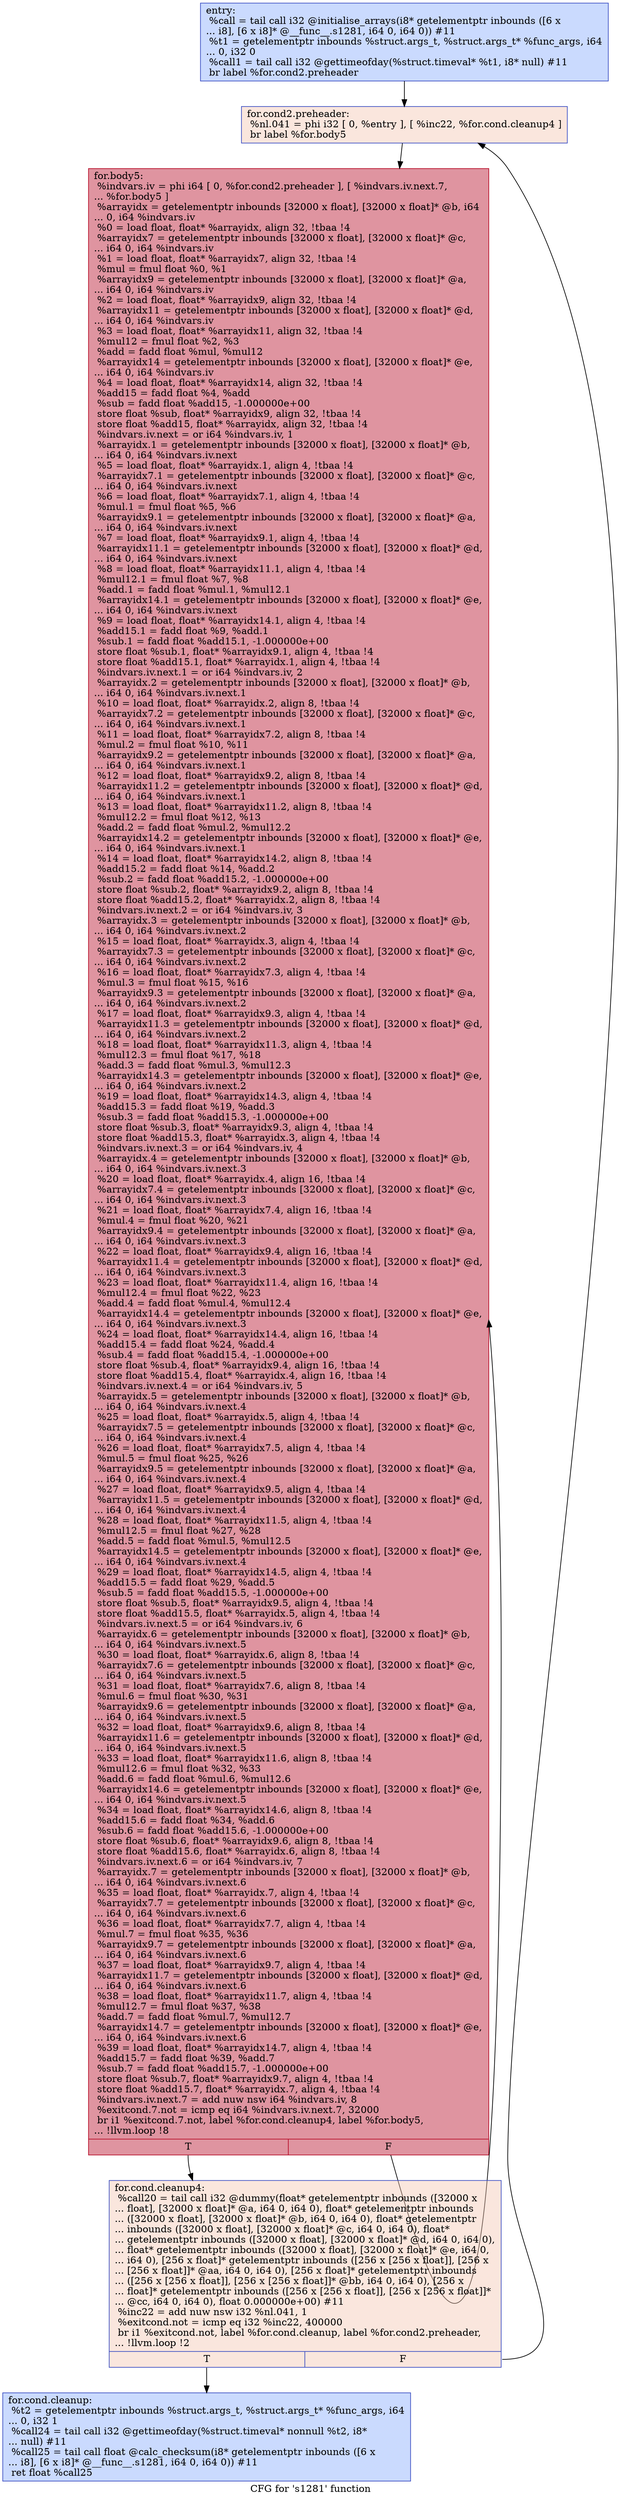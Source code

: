 digraph "CFG for 's1281' function" {
	label="CFG for 's1281' function";

	Node0x564c93b9d5a0 [shape=record,color="#3d50c3ff", style=filled, fillcolor="#88abfd70",label="{entry:\l  %call = tail call i32 @initialise_arrays(i8* getelementptr inbounds ([6 x\l... i8], [6 x i8]* @__func__.s1281, i64 0, i64 0)) #11\l  %t1 = getelementptr inbounds %struct.args_t, %struct.args_t* %func_args, i64\l... 0, i32 0\l  %call1 = tail call i32 @gettimeofday(%struct.timeval* %t1, i8* null) #11\l  br label %for.cond2.preheader\l}"];
	Node0x564c93b9d5a0 -> Node0x564c93b9da40;
	Node0x564c93b9da40 [shape=record,color="#3d50c3ff", style=filled, fillcolor="#f3c7b170",label="{for.cond2.preheader:                              \l  %nl.041 = phi i32 [ 0, %entry ], [ %inc22, %for.cond.cleanup4 ]\l  br label %for.body5\l}"];
	Node0x564c93b9da40 -> Node0x564c93b9dc70;
	Node0x564c93b9dd90 [shape=record,color="#3d50c3ff", style=filled, fillcolor="#88abfd70",label="{for.cond.cleanup:                                 \l  %t2 = getelementptr inbounds %struct.args_t, %struct.args_t* %func_args, i64\l... 0, i32 1\l  %call24 = tail call i32 @gettimeofday(%struct.timeval* nonnull %t2, i8*\l... null) #11\l  %call25 = tail call float @calc_checksum(i8* getelementptr inbounds ([6 x\l... i8], [6 x i8]* @__func__.s1281, i64 0, i64 0)) #11\l  ret float %call25\l}"];
	Node0x564c93b9db60 [shape=record,color="#3d50c3ff", style=filled, fillcolor="#f3c7b170",label="{for.cond.cleanup4:                                \l  %call20 = tail call i32 @dummy(float* getelementptr inbounds ([32000 x\l... float], [32000 x float]* @a, i64 0, i64 0), float* getelementptr inbounds\l... ([32000 x float], [32000 x float]* @b, i64 0, i64 0), float* getelementptr\l... inbounds ([32000 x float], [32000 x float]* @c, i64 0, i64 0), float*\l... getelementptr inbounds ([32000 x float], [32000 x float]* @d, i64 0, i64 0),\l... float* getelementptr inbounds ([32000 x float], [32000 x float]* @e, i64 0,\l... i64 0), [256 x float]* getelementptr inbounds ([256 x [256 x float]], [256 x\l... [256 x float]]* @aa, i64 0, i64 0), [256 x float]* getelementptr inbounds\l... ([256 x [256 x float]], [256 x [256 x float]]* @bb, i64 0, i64 0), [256 x\l... float]* getelementptr inbounds ([256 x [256 x float]], [256 x [256 x float]]*\l... @cc, i64 0, i64 0), float 0.000000e+00) #11\l  %inc22 = add nuw nsw i32 %nl.041, 1\l  %exitcond.not = icmp eq i32 %inc22, 400000\l  br i1 %exitcond.not, label %for.cond.cleanup, label %for.cond2.preheader,\l... !llvm.loop !2\l|{<s0>T|<s1>F}}"];
	Node0x564c93b9db60:s0 -> Node0x564c93b9dd90;
	Node0x564c93b9db60:s1 -> Node0x564c93b9da40;
	Node0x564c93b9dc70 [shape=record,color="#b70d28ff", style=filled, fillcolor="#b70d2870",label="{for.body5:                                        \l  %indvars.iv = phi i64 [ 0, %for.cond2.preheader ], [ %indvars.iv.next.7,\l... %for.body5 ]\l  %arrayidx = getelementptr inbounds [32000 x float], [32000 x float]* @b, i64\l... 0, i64 %indvars.iv\l  %0 = load float, float* %arrayidx, align 32, !tbaa !4\l  %arrayidx7 = getelementptr inbounds [32000 x float], [32000 x float]* @c,\l... i64 0, i64 %indvars.iv\l  %1 = load float, float* %arrayidx7, align 32, !tbaa !4\l  %mul = fmul float %0, %1\l  %arrayidx9 = getelementptr inbounds [32000 x float], [32000 x float]* @a,\l... i64 0, i64 %indvars.iv\l  %2 = load float, float* %arrayidx9, align 32, !tbaa !4\l  %arrayidx11 = getelementptr inbounds [32000 x float], [32000 x float]* @d,\l... i64 0, i64 %indvars.iv\l  %3 = load float, float* %arrayidx11, align 32, !tbaa !4\l  %mul12 = fmul float %2, %3\l  %add = fadd float %mul, %mul12\l  %arrayidx14 = getelementptr inbounds [32000 x float], [32000 x float]* @e,\l... i64 0, i64 %indvars.iv\l  %4 = load float, float* %arrayidx14, align 32, !tbaa !4\l  %add15 = fadd float %4, %add\l  %sub = fadd float %add15, -1.000000e+00\l  store float %sub, float* %arrayidx9, align 32, !tbaa !4\l  store float %add15, float* %arrayidx, align 32, !tbaa !4\l  %indvars.iv.next = or i64 %indvars.iv, 1\l  %arrayidx.1 = getelementptr inbounds [32000 x float], [32000 x float]* @b,\l... i64 0, i64 %indvars.iv.next\l  %5 = load float, float* %arrayidx.1, align 4, !tbaa !4\l  %arrayidx7.1 = getelementptr inbounds [32000 x float], [32000 x float]* @c,\l... i64 0, i64 %indvars.iv.next\l  %6 = load float, float* %arrayidx7.1, align 4, !tbaa !4\l  %mul.1 = fmul float %5, %6\l  %arrayidx9.1 = getelementptr inbounds [32000 x float], [32000 x float]* @a,\l... i64 0, i64 %indvars.iv.next\l  %7 = load float, float* %arrayidx9.1, align 4, !tbaa !4\l  %arrayidx11.1 = getelementptr inbounds [32000 x float], [32000 x float]* @d,\l... i64 0, i64 %indvars.iv.next\l  %8 = load float, float* %arrayidx11.1, align 4, !tbaa !4\l  %mul12.1 = fmul float %7, %8\l  %add.1 = fadd float %mul.1, %mul12.1\l  %arrayidx14.1 = getelementptr inbounds [32000 x float], [32000 x float]* @e,\l... i64 0, i64 %indvars.iv.next\l  %9 = load float, float* %arrayidx14.1, align 4, !tbaa !4\l  %add15.1 = fadd float %9, %add.1\l  %sub.1 = fadd float %add15.1, -1.000000e+00\l  store float %sub.1, float* %arrayidx9.1, align 4, !tbaa !4\l  store float %add15.1, float* %arrayidx.1, align 4, !tbaa !4\l  %indvars.iv.next.1 = or i64 %indvars.iv, 2\l  %arrayidx.2 = getelementptr inbounds [32000 x float], [32000 x float]* @b,\l... i64 0, i64 %indvars.iv.next.1\l  %10 = load float, float* %arrayidx.2, align 8, !tbaa !4\l  %arrayidx7.2 = getelementptr inbounds [32000 x float], [32000 x float]* @c,\l... i64 0, i64 %indvars.iv.next.1\l  %11 = load float, float* %arrayidx7.2, align 8, !tbaa !4\l  %mul.2 = fmul float %10, %11\l  %arrayidx9.2 = getelementptr inbounds [32000 x float], [32000 x float]* @a,\l... i64 0, i64 %indvars.iv.next.1\l  %12 = load float, float* %arrayidx9.2, align 8, !tbaa !4\l  %arrayidx11.2 = getelementptr inbounds [32000 x float], [32000 x float]* @d,\l... i64 0, i64 %indvars.iv.next.1\l  %13 = load float, float* %arrayidx11.2, align 8, !tbaa !4\l  %mul12.2 = fmul float %12, %13\l  %add.2 = fadd float %mul.2, %mul12.2\l  %arrayidx14.2 = getelementptr inbounds [32000 x float], [32000 x float]* @e,\l... i64 0, i64 %indvars.iv.next.1\l  %14 = load float, float* %arrayidx14.2, align 8, !tbaa !4\l  %add15.2 = fadd float %14, %add.2\l  %sub.2 = fadd float %add15.2, -1.000000e+00\l  store float %sub.2, float* %arrayidx9.2, align 8, !tbaa !4\l  store float %add15.2, float* %arrayidx.2, align 8, !tbaa !4\l  %indvars.iv.next.2 = or i64 %indvars.iv, 3\l  %arrayidx.3 = getelementptr inbounds [32000 x float], [32000 x float]* @b,\l... i64 0, i64 %indvars.iv.next.2\l  %15 = load float, float* %arrayidx.3, align 4, !tbaa !4\l  %arrayidx7.3 = getelementptr inbounds [32000 x float], [32000 x float]* @c,\l... i64 0, i64 %indvars.iv.next.2\l  %16 = load float, float* %arrayidx7.3, align 4, !tbaa !4\l  %mul.3 = fmul float %15, %16\l  %arrayidx9.3 = getelementptr inbounds [32000 x float], [32000 x float]* @a,\l... i64 0, i64 %indvars.iv.next.2\l  %17 = load float, float* %arrayidx9.3, align 4, !tbaa !4\l  %arrayidx11.3 = getelementptr inbounds [32000 x float], [32000 x float]* @d,\l... i64 0, i64 %indvars.iv.next.2\l  %18 = load float, float* %arrayidx11.3, align 4, !tbaa !4\l  %mul12.3 = fmul float %17, %18\l  %add.3 = fadd float %mul.3, %mul12.3\l  %arrayidx14.3 = getelementptr inbounds [32000 x float], [32000 x float]* @e,\l... i64 0, i64 %indvars.iv.next.2\l  %19 = load float, float* %arrayidx14.3, align 4, !tbaa !4\l  %add15.3 = fadd float %19, %add.3\l  %sub.3 = fadd float %add15.3, -1.000000e+00\l  store float %sub.3, float* %arrayidx9.3, align 4, !tbaa !4\l  store float %add15.3, float* %arrayidx.3, align 4, !tbaa !4\l  %indvars.iv.next.3 = or i64 %indvars.iv, 4\l  %arrayidx.4 = getelementptr inbounds [32000 x float], [32000 x float]* @b,\l... i64 0, i64 %indvars.iv.next.3\l  %20 = load float, float* %arrayidx.4, align 16, !tbaa !4\l  %arrayidx7.4 = getelementptr inbounds [32000 x float], [32000 x float]* @c,\l... i64 0, i64 %indvars.iv.next.3\l  %21 = load float, float* %arrayidx7.4, align 16, !tbaa !4\l  %mul.4 = fmul float %20, %21\l  %arrayidx9.4 = getelementptr inbounds [32000 x float], [32000 x float]* @a,\l... i64 0, i64 %indvars.iv.next.3\l  %22 = load float, float* %arrayidx9.4, align 16, !tbaa !4\l  %arrayidx11.4 = getelementptr inbounds [32000 x float], [32000 x float]* @d,\l... i64 0, i64 %indvars.iv.next.3\l  %23 = load float, float* %arrayidx11.4, align 16, !tbaa !4\l  %mul12.4 = fmul float %22, %23\l  %add.4 = fadd float %mul.4, %mul12.4\l  %arrayidx14.4 = getelementptr inbounds [32000 x float], [32000 x float]* @e,\l... i64 0, i64 %indvars.iv.next.3\l  %24 = load float, float* %arrayidx14.4, align 16, !tbaa !4\l  %add15.4 = fadd float %24, %add.4\l  %sub.4 = fadd float %add15.4, -1.000000e+00\l  store float %sub.4, float* %arrayidx9.4, align 16, !tbaa !4\l  store float %add15.4, float* %arrayidx.4, align 16, !tbaa !4\l  %indvars.iv.next.4 = or i64 %indvars.iv, 5\l  %arrayidx.5 = getelementptr inbounds [32000 x float], [32000 x float]* @b,\l... i64 0, i64 %indvars.iv.next.4\l  %25 = load float, float* %arrayidx.5, align 4, !tbaa !4\l  %arrayidx7.5 = getelementptr inbounds [32000 x float], [32000 x float]* @c,\l... i64 0, i64 %indvars.iv.next.4\l  %26 = load float, float* %arrayidx7.5, align 4, !tbaa !4\l  %mul.5 = fmul float %25, %26\l  %arrayidx9.5 = getelementptr inbounds [32000 x float], [32000 x float]* @a,\l... i64 0, i64 %indvars.iv.next.4\l  %27 = load float, float* %arrayidx9.5, align 4, !tbaa !4\l  %arrayidx11.5 = getelementptr inbounds [32000 x float], [32000 x float]* @d,\l... i64 0, i64 %indvars.iv.next.4\l  %28 = load float, float* %arrayidx11.5, align 4, !tbaa !4\l  %mul12.5 = fmul float %27, %28\l  %add.5 = fadd float %mul.5, %mul12.5\l  %arrayidx14.5 = getelementptr inbounds [32000 x float], [32000 x float]* @e,\l... i64 0, i64 %indvars.iv.next.4\l  %29 = load float, float* %arrayidx14.5, align 4, !tbaa !4\l  %add15.5 = fadd float %29, %add.5\l  %sub.5 = fadd float %add15.5, -1.000000e+00\l  store float %sub.5, float* %arrayidx9.5, align 4, !tbaa !4\l  store float %add15.5, float* %arrayidx.5, align 4, !tbaa !4\l  %indvars.iv.next.5 = or i64 %indvars.iv, 6\l  %arrayidx.6 = getelementptr inbounds [32000 x float], [32000 x float]* @b,\l... i64 0, i64 %indvars.iv.next.5\l  %30 = load float, float* %arrayidx.6, align 8, !tbaa !4\l  %arrayidx7.6 = getelementptr inbounds [32000 x float], [32000 x float]* @c,\l... i64 0, i64 %indvars.iv.next.5\l  %31 = load float, float* %arrayidx7.6, align 8, !tbaa !4\l  %mul.6 = fmul float %30, %31\l  %arrayidx9.6 = getelementptr inbounds [32000 x float], [32000 x float]* @a,\l... i64 0, i64 %indvars.iv.next.5\l  %32 = load float, float* %arrayidx9.6, align 8, !tbaa !4\l  %arrayidx11.6 = getelementptr inbounds [32000 x float], [32000 x float]* @d,\l... i64 0, i64 %indvars.iv.next.5\l  %33 = load float, float* %arrayidx11.6, align 8, !tbaa !4\l  %mul12.6 = fmul float %32, %33\l  %add.6 = fadd float %mul.6, %mul12.6\l  %arrayidx14.6 = getelementptr inbounds [32000 x float], [32000 x float]* @e,\l... i64 0, i64 %indvars.iv.next.5\l  %34 = load float, float* %arrayidx14.6, align 8, !tbaa !4\l  %add15.6 = fadd float %34, %add.6\l  %sub.6 = fadd float %add15.6, -1.000000e+00\l  store float %sub.6, float* %arrayidx9.6, align 8, !tbaa !4\l  store float %add15.6, float* %arrayidx.6, align 8, !tbaa !4\l  %indvars.iv.next.6 = or i64 %indvars.iv, 7\l  %arrayidx.7 = getelementptr inbounds [32000 x float], [32000 x float]* @b,\l... i64 0, i64 %indvars.iv.next.6\l  %35 = load float, float* %arrayidx.7, align 4, !tbaa !4\l  %arrayidx7.7 = getelementptr inbounds [32000 x float], [32000 x float]* @c,\l... i64 0, i64 %indvars.iv.next.6\l  %36 = load float, float* %arrayidx7.7, align 4, !tbaa !4\l  %mul.7 = fmul float %35, %36\l  %arrayidx9.7 = getelementptr inbounds [32000 x float], [32000 x float]* @a,\l... i64 0, i64 %indvars.iv.next.6\l  %37 = load float, float* %arrayidx9.7, align 4, !tbaa !4\l  %arrayidx11.7 = getelementptr inbounds [32000 x float], [32000 x float]* @d,\l... i64 0, i64 %indvars.iv.next.6\l  %38 = load float, float* %arrayidx11.7, align 4, !tbaa !4\l  %mul12.7 = fmul float %37, %38\l  %add.7 = fadd float %mul.7, %mul12.7\l  %arrayidx14.7 = getelementptr inbounds [32000 x float], [32000 x float]* @e,\l... i64 0, i64 %indvars.iv.next.6\l  %39 = load float, float* %arrayidx14.7, align 4, !tbaa !4\l  %add15.7 = fadd float %39, %add.7\l  %sub.7 = fadd float %add15.7, -1.000000e+00\l  store float %sub.7, float* %arrayidx9.7, align 4, !tbaa !4\l  store float %add15.7, float* %arrayidx.7, align 4, !tbaa !4\l  %indvars.iv.next.7 = add nuw nsw i64 %indvars.iv, 8\l  %exitcond.7.not = icmp eq i64 %indvars.iv.next.7, 32000\l  br i1 %exitcond.7.not, label %for.cond.cleanup4, label %for.body5,\l... !llvm.loop !8\l|{<s0>T|<s1>F}}"];
	Node0x564c93b9dc70:s0 -> Node0x564c93b9db60;
	Node0x564c93b9dc70:s1 -> Node0x564c93b9dc70;
}
